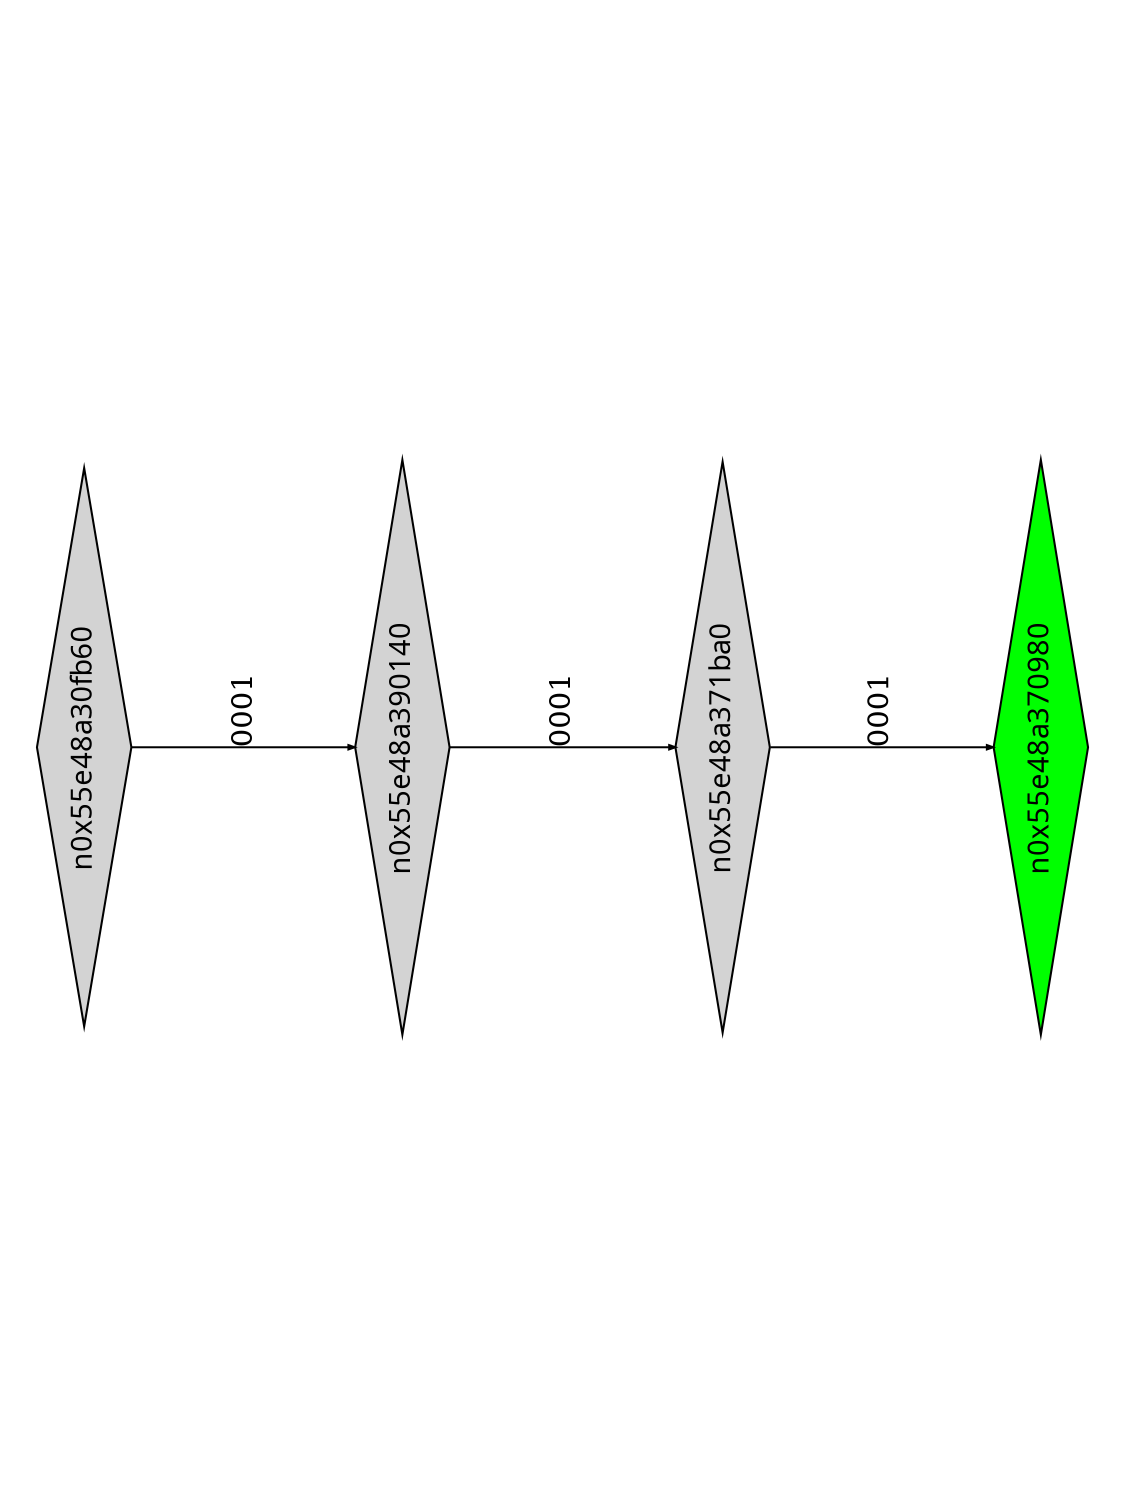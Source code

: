 digraph G {
	size="10,7.5";
	ratio=fill;
	rotate=90;
	center = "true";
	node [style="filled",width=.1,height=.1,fontname="Terminus"]
	edge [arrowsize=.3]
	n0x55e48a30fb60 [shape=diamond];
	n0x55e48a30fb60 -> n0x55e48a390140 [label=0001];
	n0x55e48a390140 [shape=diamond];
	n0x55e48a390140 -> n0x55e48a371ba0 [label=0001];
	n0x55e48a371ba0 [shape=diamond];
	n0x55e48a371ba0 -> n0x55e48a370980 [label=0001];
	n0x55e48a370980 [shape=diamond,fillcolor=green];
}
